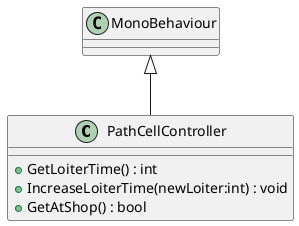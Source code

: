 @startuml
class PathCellController {
    + GetLoiterTime() : int
    + IncreaseLoiterTime(newLoiter:int) : void
    + GetAtShop() : bool
}
MonoBehaviour <|-- PathCellController
@enduml
